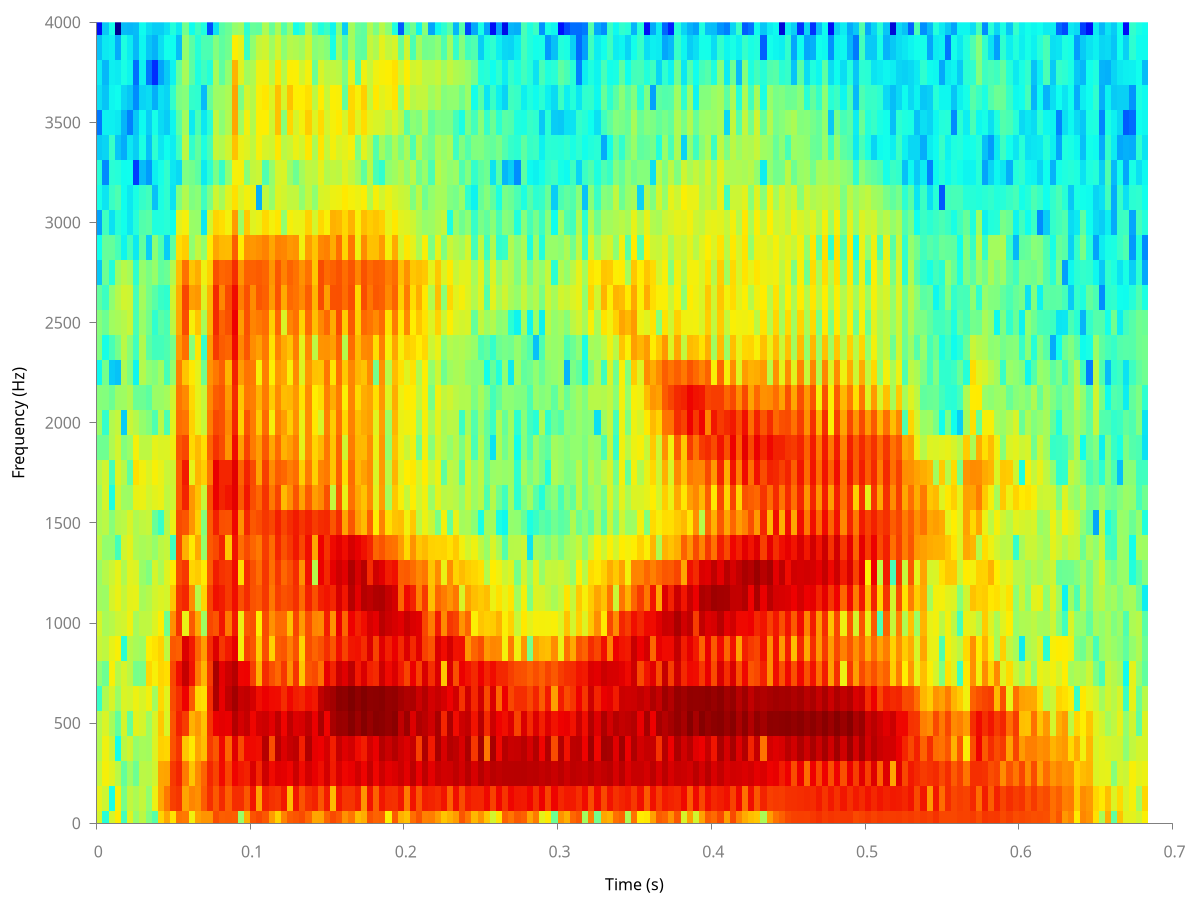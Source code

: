 set term svg size 500, 200 name 'spec64'
set style line 11 lc rgb '#808080' lt 1
set border 3 front ls 11
set tics nomirror out scale 0.75
unset key
set palette defined (0 '#000090', 1 '#000fff', 2 '#0090ff', 3 '#0fffee', 4 '#90ff70', 5 '#ffee00', 6 '#ff7000', 7 '#ee0000', 8 '#7f0000')
set xlabel 'Time (s)'
set ylabel 'Frequency (Hz)'
set yrange [0:4000]
unset colorbox
plot '-' matrix using ($2 * 0.004 + 0.002) : ($1 * 125) : (log($3)) with image
0.011053 0.0140168 0.00868465 0.00660895 0.00696541 0.0014197 0.00405943 0.00938647 0.0109294 0.00538359 0.00486536 0.00797345 0.00632276 0.00535432 0.00676274 0.00284618 0.00494087 0.00375284 0.000802142 0.00352131 0.00376226 0.00238488 0.000400673 0.000890837 0.000238912 0.000965988 0.00117735 0.000431237 0.000140853 0.000557708 0.000685478 0.000372252 3.46225e-05 
0.00118081 0.00978191 0.0174958 0.0156825 0.0116684 0.00646071 0.0027801 0.00808196 0.00608437 0.00495968 0.00716512 0.00442072 0.0075709 0.0109039 0.0101333 0.00280037 0.00137308 0.00358872 0.00301088 0.000978772 0.00277628 0.00152552 0.00273103 0.00251703 0.00157165 0.00062229 0.000174944 0.000496109 0.000732313 0.000390965 0.000328487 0.000654755 0.000419916 
0.0108736 0.00098816 0.0129545 0.00952646 0.00570485 0.0113472 0.0182571 0.01438 0.00726947 0.0112271 0.00972147 0.00432221 0.00377566 0.00103404 0.00170561 0.00652107 0.00687494 0.0027267 0.000433159 0.00177732 0.00530087 0.00414827 0.00112496 0.00251621 0.000581657 0.00147403 0.00123389 0.00145166 0.000717751 0.000795698 0.000722089 0.000717509 0.000956916 
0.0206918 0.0173095 0.00760361 0.000909881 0.00242166 0.00485028 0.00711138 0.0184072 0.00975393 0.0151528 0.014454 0.00166496 0.00700441 0.0101328 0.01232 0.010485 0.00870204 0.00499506 0.000380022 0.00303718 0.00588233 0.00715474 0.00495109 0.00174823 0.00118191 0.00190987 0.00115993 0.000394543 0.000653587 0.000866555 0.000675448 0.000274711 8.36788e-06 
0.00167939 0.00314572 0.00249326 0.00773479 0.0111731 0.0119484 0.0111859 0.0012227 0.0106106 0.00877363 0.00665167 0.0104511 0.00755051 0.00513976 0.00732099 0.00356131 0.000436206 0.00509763 0.00629552 0.00753107 0.00705339 0.0104315 0.00732872 0.000778342 0.000928015 0.000877857 0.000869812 0.000277573 0.00031231 0.000503305 0.00100245 0.00105762 0.00034565 
0.0128028 0.00848638 0.00521707 0.0102004 0.00256766 0.0107528 0.00768949 0.00723613 0.0157654 0.0136621 0.0132306 0.0134888 0.0114544 0.00500034 0.0023049 0.00482715 0.00950093 0.00655327 0.00339865 0.00390902 0.00914063 0.00975218 0.00580953 0.00166496 0.000633104 0.000647301 0.00087761 0.000645232 0.00015637 0.000394677 0.000778688 0.000685003 0.000323753 
0.00446447 0.00619099 0.00277631 0.00442584 0.0136743 0.0154653 0.0030534 0.00583906 0.00584544 0.0142962 0.011986 0.006736 0.00654981 0.0146525 0.0238817 0.0170801 0.00704103 0.00267063 0.000789502 0.0015982 0.00181883 0.00171817 0.00130569 0.000659723 0.00115997 0.00100394 6.88442e-05 0.000450095 0.00040734 0.000178944 0.000128292 0.000333045 0.000347892 
0.00784943 0.0087121 0.00766217 0.00576135 0.010904 0.0115997 0.00323484 0.00517561 0.00817134 0.00583174 0.00469968 0.00591037 0.00817878 0.015049 0.0165846 0.00794235 0.00454632 0.00275918 0.00684648 0.00672334 0.00478281 0.00549188 0.0045808 0.00240306 0.00200435 0.00140196 0.000344203 0.00102979 0.00083748 0.000486456 0.000737117 0.000790809 0.000858647 
0.00350821 0.00426208 0.00730703 0.00533264 0.00522824 0.0167715 0.0264439 0.0197642 0.0081011 0.00702021 0.00347957 0.00648176 0.00896983 0.0107404 0.0122221 0.00794662 0.00358172 0.00226392 0.00420729 0.00228922 0.00298486 0.003068 0.0032822 0.000447584 0.00219228 0.00164323 0.000217373 0.000357572 0.000447631 0.000544895 0.000134875 0.000402221 0.000542815 
0.0021052 0.0154025 0.010525 0.0122249 0.0117823 0.00543074 0.017909 0.0229288 0.0124146 0.0105081 0.0109934 0.00449491 0.00253439 0.0133305 0.0181586 0.0138808 0.00191342 0.00489572 0.00357966 0.00163383 0.00131042 0.00214523 0.0046728 0.00401393 0.00106717 0.000369405 0.00071721 0.00128952 0.000978014 0.000287784 5.75505e-05 0.00030368 0.000441034 
0.027657 0.0472178 0.0488766 0.028451 0.031867 0.0262578 0.0273436 0.0283669 0.0194245 0.0122297 0.00618297 0.0076153 0.00140826 0.0148286 0.0142126 0.0121494 0.00738767 0.00487023 0.0052502 0.00166198 0.0021648 0.00146437 0.00235066 0.00190191 0.00109632 0.00103817 0.000972968 0.000636687 0.000533897 0.000576595 0.00024641 0.000563627 0.000441178 
0.049335 0.0862586 0.05044 0.0269318 0.0119589 0.0132819 0.0244261 0.00819664 0.00286548 0.0109995 0.0128299 0.00883282 0.00718095 0.00832139 0.00931532 0.0122622 0.00186306 0.0056773 0.00173864 0.00191458 0.00180171 0.00129753 0.00269793 0.000437362 0.00120278 0.00129511 0.00132884 0.000877213 0.000435561 0.000495986 0.000422609 0.000920803 0.000580956 
0.0229335 0.187628 0.203159 0.142967 0.140671 0.157613 0.168248 0.132085 0.064304 0.0333089 0.0206298 0.00156399 0.0150002 0.00986598 0.0100959 0.0161319 0.0132708 0.0103364 0.0044739 0.0031354 0.00796919 0.0103428 0.00686648 0.00234122 0.000897381 0.000601055 0.000634714 0.000699855 0.000780461 0.00131389 0.000750684 0.000878164 0.00111104 
0.0902655 0.21542 0.273212 0.219354 0.286048 0.237286 0.368898 0.119783 0.221535 0.209958 0.156899 0.163604 0.157805 0.127591 0.12361 0.131971 0.0990101 0.0888651 0.0800064 0.0568121 0.0456547 0.0434259 0.0358998 0.0242856 0.0132488 0.00354305 0.000519885 0.00157128 0.00219265 0.00327069 0.00250388 0.000350495 0.000652961 
0.0843047 0.0490194 0.0825592 0.0321837 0.19574 0.440396 0.79203 0.57553 0.014989 0.263928 0.205461 0.0427537 0.13702 0.274455 0.31904 0.16745 0.0891202 0.068733 0.033188 0.0963898 0.154523 0.16885 0.0947032 0.0297471 0.0171623 0.00667558 0.00338115 0.00775425 0.00541092 0.00372631 0.00584377 0.00448803 0.0029428 
0.0163498 0.0729089 0.0332279 0.0209186 0.0421309 0.127033 0.347621 0.318901 0.128587 0.0673382 0.0268135 0.0210083 0.0601936 0.0591061 0.0142856 0.0258934 0.028315 0.0259997 0.0212813 0.00381526 0.0178064 0.0527017 0.0337816 0.00422468 0.00481546 0.00343696 0.00300655 0.00135059 0.000672283 0.0013689 0.00223032 0.00218842 0.000881948 
0.0519947 0.064021 0.0688394 0.0500149 0.0567856 0.0263339 0.0841881 0.109853 0.0471027 0.00725687 0.0306117 0.0468828 0.0288537 0.0349571 0.0405869 0.0381477 0.0145232 0.0141326 0.0141534 0.0223783 0.0325669 0.0585634 0.0447896 0.00844311 0.00460744 0.00395156 0.00228225 0.00238073 0.00176812 0.00129531 0.0010609 0.00117688 0.00155512 
0.0610224 0.124905 0.112246 0.0365886 0.0348963 0.0237085 0.0400459 0.0536835 0.00516686 0.0268863 0.0207034 0.00460735 0.00366904 0.00911912 0.0292859 0.024313 0.00903811 0.00883143 0.00286577 0.00142857 0.00593001 0.0121409 0.0156866 0.00423579 0.000641784 0.00158538 0.000682389 0.00106252 0.000643526 0.000340207 0.0015759 0.00186625 0.00106358 
0.060841 0.237116 0.263984 0.201224 0.219664 0.237621 0.194342 0.239912 0.170757 0.176528 0.124434 0.129576 0.127366 0.150077 0.0843679 0.111216 0.0803739 0.0695369 0.0614231 0.0560949 0.0419356 0.0398962 0.0284128 0.0205252 0.0109827 0.00330907 0.00124729 0.0017809 0.00121632 0.0025422 0.00112751 0.00183929 8.5339e-05 
0.155292 0.12992 0.174477 0.133303 0.468761 1.11363 1.18064 0.573129 0.138556 0.360969 0.298042 0.161903 0.286811 0.46247 0.471913 0.223611 0.165112 0.123267 0.0862321 0.200328 0.251976 0.249158 0.146816 0.0484066 0.0274643 0.00996702 0.0031674 0.00903303 0.00809249 0.00497558 0.00562731 0.00359588 0.000599944 
0.121429 0.251641 0.388631 0.401748 0.517745 0.491265 0.510737 0.21251 0.331053 0.303858 0.225532 0.275267 0.148798 0.27164 0.26994 0.158732 0.146663 0.138161 0.119174 0.125857 0.114071 0.071857 0.108163 0.038414 0.0243411 0.00581833 0.0013972 0.00687028 0.00399096 0.00496221 0.00234961 0.00232317 0.00213185 
0.127552 0.118481 0.17098 0.110227 0.481802 0.871199 0.719979 0.319363 0.085198 0.200929 0.200192 0.0324123 0.143062 0.340143 0.268184 0.061722 0.0698945 0.0554158 0.0407261 0.110871 0.150563 0.16281 0.117687 0.0373742 0.0171506 0.0127898 0.00412598 0.0103454 0.00660039 0.00625067 0.00434002 0.00291029 0.00270237 
0.122106 0.240562 0.422157 0.544145 1.00662 1.30425 0.984578 0.49485 0.317989 0.368032 0.374047 0.342515 0.413583 0.514414 0.533485 0.380476 0.268136 0.245514 0.284513 0.389296 0.447769 0.387156 0.237758 0.121909 0.0567372 0.023802 0.0173726 0.0343191 0.048084 0.0500688 0.0406913 0.0192174 0.00454598 
0.0047442 0.235506 0.323748 0.162282 0.644769 0.787416 0.422708 0.017162 0.0152965 0.148898 0.0246293 0.0993682 0.0630777 0.132376 0.113866 0.052841 0.0289139 0.032572 0.0551252 0.0714578 0.0552676 0.0797639 0.06058 0.0204242 0.00511896 0.0119406 0.0176958 0.0146565 0.0055235 0.00336853 0.01258 0.013842 0.00532738 
0.0433142 0.13134 0.281252 0.404509 0.813205 0.850376 0.437365 0.1785 0.13244 0.244448 0.242446 0.157886 0.261962 0.334551 0.27443 0.177942 0.142383 0.0868565 0.0901489 0.136184 0.145712 0.147824 0.118626 0.0609472 0.0313885 0.0167437 0.00384789 0.0125871 0.0164324 0.0107697 0.00538477 0.00146183 0.00127185 
0.141805 0.333762 0.600271 0.394929 0.417037 0.646355 0.190343 0.1395 0.145701 0.143711 0.147357 0.110836 0.132807 0.153199 0.163442 0.0840818 0.0850296 0.0797609 0.085212 0.0658897 0.0732892 0.0679786 0.116445 0.0583062 0.0127064 0.0147701 0.00855043 0.00830142 0.00679509 0.00700977 0.0064822 0.00423907 0.00252762 
0.169247 0.0501104 0.260452 0.369704 0.6629 0.370809 0.043362 0.0302774 0.019608 0.126363 0.0984401 0.0851397 0.155735 0.1066 0.0509207 0.0541953 0.0320503 0.0413604 0.0181151 0.0521247 0.0841821 0.13557 0.127033 0.0644664 0.0149166 0.000280268 0.00958784 0.0173193 0.0192268 0.0182262 0.0158013 0.00874012 0.00236679 
0.133654 0.28527 0.714022 0.994743 0.721185 0.462403 0.247315 0.152716 0.156874 0.206583 0.211177 0.196157 0.212796 0.220487 0.189732 0.13294 0.101644 0.0830436 0.0800576 0.0863276 0.0989374 0.118596 0.1123 0.0763091 0.0257613 0.00820829 0.00194947 0.0114915 0.0194559 0.0217358 0.0161591 0.0102533 0.00633081 
0.0544438 0.226099 0.388683 0.151201 0.527935 0.390826 0.150478 0.0286769 0.0631989 0.0861078 0.0961792 0.10135 0.167075 0.0860678 0.0673771 0.048385 0.0174988 0.0306281 0.0193307 0.0231924 0.0294307 0.0549589 0.0602544 0.0487485 0.0170725 0.00463419 0.00446605 0.010252 0.010104 0.0124205 0.00774314 0.00526222 0.002596 
0.0283883 0.206788 0.546434 0.996592 0.882247 0.382376 0.108082 0.125176 0.101988 0.187742 0.209808 0.267159 0.291959 0.173807 0.124663 0.104559 0.0771153 0.0689843 0.0587785 0.0766113 0.107281 0.14031 0.134126 0.0757969 0.0221044 0.0122256 0.0109174 0.0216907 0.0351468 0.0354993 0.0230306 0.0104457 0.00617006 
0.0744775 0.320972 0.518913 0.58602 0.423207 0.243493 0.20859 0.137956 0.100123 0.143787 0.107175 0.143884 0.171451 0.03748 0.107289 0.0418257 0.0531108 0.036402 0.047889 0.0455987 0.0118699 0.0464384 0.075894 0.0718653 0.00431273 0.0103795 0.011766 0.00747085 0.00372822 0.0109867 0.0073695 0.00415761 0.00201289 
0.125793 0.0374858 0.426821 0.786939 0.867193 0.40749 0.0655349 0.0786512 0.0351155 0.162064 0.146726 0.204861 0.239012 0.0635559 0.0788316 0.053224 0.0301868 0.0390538 0.0184474 0.0341789 0.0724829 0.104812 0.113811 0.0578563 0.0175269 0.00829089 0.00495343 0.00953061 0.0268572 0.0342511 0.0192835 0.0071797 0.00441714 
0.138677 0.333339 0.733696 0.908592 0.56731 0.300956 0.217109 0.143518 0.169762 0.230567 0.245454 0.326613 0.312963 0.13866 0.098234 0.0789292 0.0633854 0.0576848 0.0667822 0.0786684 0.0930932 0.0910221 0.092169 0.0620266 0.0150002 0.00865691 0.00276915 0.0148766 0.0111128 0.0194382 0.0189243 0.00653729 0.00096021 
0.157652 0.14165 0.388491 0.290535 0.620795 0.26376 0.0327485 0.0279108 0.0554915 0.10351 0.0633273 0.168774 0.217942 0.0511429 0.02943 0.0141574 0.0148757 0.0229309 0.0125541 0.0139699 0.0282817 0.0684672 0.0623172 0.0163927 0.0153388 0.00428658 0.00547151 0.0108285 0.0172453 0.0198929 0.0106923 0.00530907 0.00134052 
0.105163 0.235138 0.663249 1.09102 0.884308 0.376729 0.136955 0.15708 0.151094 0.283865 0.355269 0.373443 0.287918 0.12625 0.0838686 0.0671862 0.0667072 0.0680251 0.0585872 0.0711864 0.103401 0.12149 0.093407 0.0542093 0.0283647 0.00823139 0.00850317 0.0219015 0.0299856 0.0237548 0.0170316 0.0101041 0.00646513 
0.0485236 0.278929 0.487574 0.497211 0.465806 0.32368 0.161579 0.111397 0.0727998 0.145205 0.00721402 0.0485778 0.194513 0.05373 0.0290569 0.0274483 0.0214724 0.0200867 0.0344957 0.00804113 0.0361238 0.0406168 0.0326716 0.0336398 0.0108411 0.00412844 0.00755518 0.00622584 0.0123426 0.00782895 0.00269836 0.00373199 0.00194873 
0.0501102 0.136333 0.3705 0.449032 1.15098 0.858328 0.0936885 0.143005 0.067861 0.288388 0.4621 0.449342 0.244478 0.0697324 0.0731515 0.0388548 0.0115829 0.0247231 0.0331134 0.06078 0.0706381 0.15846 0.15688 0.070577 0.0260693 0.0114214 0.0133776 0.02239 0.0254035 0.0203348 0.0115176 0.00449258 0.00109123 
0.112011 0.298471 0.660617 0.643 0.428278 1.11242 0.494797 0.235187 0.296807 0.34173 0.256674 0.220198 0.260775 0.145868 0.0848658 0.0881763 0.0791081 0.0779739 0.0878484 0.0621078 0.10647 0.0536952 0.101585 0.0780029 0.018295 0.0121255 0.00683757 0.00877459 0.0110753 0.00912773 0.00767865 0.00368892 0.00150216 
0.159482 0.0380571 0.309511 0.295882 1.19667 1.27569 0.275244 0.135297 0.0618373 0.265894 0.498759 0.394367 0.136879 0.00856928 0.0326093 0.0328759 0.0302492 0.0443577 0.0225478 0.0530235 0.0452129 0.145561 0.118733 0.045992 0.0422947 0.0153453 0.00839657 0.0170811 0.0173707 0.0190757 0.00844403 0.000975106 0.000780128 
0.130394 0.325145 0.611835 0.792228 1.49283 1.79559 0.74488 0.359783 0.478609 0.633609 0.70425 0.52921 0.249077 0.137409 0.117776 0.111752 0.0926395 0.0819194 0.0952626 0.111633 0.156072 0.148599 0.144586 0.0980205 0.0393624 0.0160778 0.00773325 0.0117801 0.020926 0.0181857 0.00761487 0.00484314 0.00365576 
0.0633375 0.215619 0.418148 0.550219 1.43741 1.69798 0.544334 0.18057 0.108797 0.332948 0.535963 0.379225 0.05058 0.0148424 0.0248663 0.0103568 0.0261305 0.0189373 0.0318892 0.00721387 0.0306385 0.100038 0.0983865 0.0279232 0.0265252 0.0212119 0.0125499 0.0136314 0.0111103 0.00246749 0.00334963 0.00201709 0.000440353 
0.0878561 0.216079 0.480887 0.663143 1.91595 2.12683 0.902477 0.332309 0.440629 0.974996 1.08592 0.62861 0.138687 0.0953105 0.10068 0.0830397 0.0770582 0.0742213 0.0723921 0.101248 0.131484 0.150938 0.137644 0.0880231 0.0420049 0.0172813 0.00868698 0.0170796 0.0270064 0.0260791 0.0136062 0.00560345 0.00562054 
0.037091 0.29695 0.686593 0.390045 1.39685 1.66497 0.321031 0.353347 0.280758 0.518284 0.61564 0.479957 0.0541816 0.0474961 0.0386911 0.0395901 0.0360191 0.0254564 0.0398822 0.0382839 0.0297372 0.0260538 0.0732061 0.0159201 0.018136 0.015396 0.005483 0.00343368 0.012827 0.0178533 0.0021018 0.00246088 0.00263558 
0.0438309 0.0598977 0.428878 0.300357 1.94648 2.03006 0.596886 0.242294 0.380068 1.01624 0.974244 0.358928 0.0372005 0.0339396 0.0514679 0.0385823 0.0465716 0.0445834 0.0338852 0.0685786 0.105815 0.1533 0.143021 0.0671627 0.0367498 0.0191211 0.00236557 0.013247 0.0246932 0.0292361 0.0159907 0.00228936 0.00232327 
0.1425 0.341459 0.811703 0.66834 1.49072 1.71598 0.288647 0.603151 0.629945 0.879415 0.246686 0.267518 0.113671 0.0676516 0.0688599 0.0655555 0.0532382 0.0503396 0.0662393 0.0723716 0.0900838 0.0885494 0.104377 0.0347976 0.0296459 0.00711324 0.00761973 0.00761608 0.0132863 0.00889107 0.0091894 0.00896755 0.00671855 
0.114101 0.115622 0.420605 0.47209 1.87166 1.76226 0.248354 0.175389 0.515796 1.06407 0.697898 0.110279 0.0198294 0.0137504 0.0119216 0.0152902 0.013208 0.0240023 0.0030315 0.0242184 0.0691345 0.131484 0.123279 0.0351814 0.0336924 0.0176407 0.00180745 0.00203298 0.0114047 0.0211709 0.0158665 0.00641343 0.00332322 
0.120214 0.332809 0.722446 1.0041 1.78365 1.87637 0.722428 0.550331 0.927086 1.11257 0.53487 0.139317 0.0749983 0.0537445 0.0561936 0.0583652 0.053713 0.058362 0.0635723 0.0796068 0.103387 0.119822 0.116918 0.0556722 0.0289776 0.0104441 0.00132499 0.00537972 0.0112304 0.0133984 0.0180205 0.0136359 0.00742266 
0.0190439 0.236181 0.515624 0.747962 1.54821 1.53013 0.397145 0.290079 0.725327 0.792832 0.304751 0.0967371 0.0240038 0.00580842 0.00782176 0.00460472 0.00519644 0.0124808 0.00749031 0.0178045 0.0238204 0.069241 0.0800351 0.0174285 0.0142654 0.0150684 0.00428039 0.00309611 0.00754194 0.0162807 0.0193858 0.00874678 0.0040822 
0.128831 0.228146 0.597072 1.00723 1.79025 1.60787 0.587206 0.473883 0.621655 0.637256 0.364214 0.0913304 0.0338441 0.0322304 0.0409702 0.0346742 0.0399437 0.0443953 0.0372637 0.0494686 0.0813734 0.1128 0.0994939 0.0462236 0.0214104 0.0114241 0.00523363 0.0061272 0.0116994 0.0225876 0.0235081 0.0113735 0.00106328 
0.0430441 0.330002 0.748245 0.710074 0.857162 1.25825 0.314436 0.255609 0.528911 0.112434 0.119312 0.0552324 0.0365734 0.0179331 0.0131387 0.0154643 0.014681 0.0158493 0.0232245 0.0178743 0.0218111 0.0292782 0.035934 0.0114046 0.0132651 0.009565 0.00708758 0.00317501 0.00719257 0.00400608 0.0104504 0.00259845 9.87516e-05 
0.0349384 0.0841697 0.524602 0.575598 1.41518 1.06812 0.172173 0.58616 0.778099 0.40209 0.129138 0.0259455 0.0166694 0.0089269 0.0201072 0.00947833 0.0164578 0.020546 0.012785 0.0296699 0.0694216 0.0827814 0.062689 0.0216946 0.0122795 0.00880896 0.00427852 0.0060329 0.0021742 0.0149907 0.0192437 0.0100663 0.00173143 
0.0970797 0.351166 0.901879 0.801073 0.568912 1.13108 0.467012 0.255199 0.591969 0.281148 0.100726 0.06151 0.0320052 0.0194401 0.0215197 0.0166939 0.0186287 0.0194944 0.0228041 0.0266292 0.01986 0.0243285 0.0325497 0.0136163 0.00993462 0.0034434 0.00754965 0.00192034 0.00405482 0.00720279 0.010409 0.00181213 0.00284472 
0.144473 0.138318 0.472048 0.183932 1.10325 0.729576 0.185255 0.543181 0.535211 0.0779471 0.0716968 0.0320272 0.00786583 0.00986907 0.0109677 0.00298323 0.00480336 0.00864259 0.00683652 0.0196012 0.0328605 0.044491 0.0361946 0.00646319 0.00624392 0.00770195 0.00288415 0.00702105 0.00348927 0.0084872 0.0118097 0.00548945 0.000766162 
0.0771804 0.298442 0.884304 1.08367 0.928101 1.00789 0.604537 0.182759 0.168343 0.198576 0.0869998 0.0381049 0.0153475 0.0162508 0.0202312 0.0169786 0.017669 0.0180702 0.0192369 0.0261786 0.0229818 0.0215707 0.0317714 0.0180997 0.004534 0.00282332 0.00463812 0.00339603 0.00619938 0.0085708 0.00756299 0.00293675 0.00389815 
0.0802489 0.275647 0.51463 0.319079 0.69497 0.652116 0.236157 0.135705 0.0814437 0.0356928 0.0335557 0.0281581 0.00939054 0.00496165 0.00942051 0.00377186 0.00586363 0.00319334 0.00438872 0.00975422 0.0122032 0.00697803 0.0140465 0.00336199 0.00496689 0.00439548 0.00186845 0.00286134 0.0024926 0.00515207 0.00762096 0.00316738 0.000252112 
0.0556933 0.242201 0.782579 1.21095 1.2081 0.785188 0.597186 0.590168 0.307459 0.108813 0.0689319 0.0272315 0.0031896 0.0135464 0.0152895 0.010984 0.0132701 0.0163203 0.00976168 0.0148384 0.0282729 0.0364008 0.0323218 0.0140717 0.00663346 0.00574178 0.00761651 0.00622328 0.00346032 0.0069903 0.00914195 0.00405814 0.000823603 
0.0333313 0.341079 0.676545 0.614162 0.268457 0.63597 0.0328311 0.384926 0.0675357 0.0823327 0.0149641 0.0279087 0.0169246 0.00735938 0.00236266 0.00630216 0.00592822 0.00842672 0.00287819 0.00407092 0.00942853 0.00390499 0.012126 0.00352013 0.00871217 0.00558646 0.00530175 0.00452363 0.00324711 0.00364985 0.00552202 0.00190777 0.0012827 
0.0426934 0.117609 0.692509 1.02919 1.11603 0.441692 0.612278 0.6521 0.213148 0.0608903 0.0653814 0.0233259 0.00256894 0.00828017 0.00811172 0.00438325 0.00764134 0.0104125 0.00523872 0.00695833 0.0194486 0.0265683 0.0211396 0.00948566 0.00103036 0.00351099 0.00418889 0.00579294 0.00326553 0.00423435 0.00849354 0.00527826 0.00221075 
0.0553248 0.367904 0.873009 0.891274 0.383152 0.673639 0.150057 0.347216 0.177477 0.0872054 0.0278276 0.031142 0.014497 0.00715774 0.00690069 0.00710899 0.0073309 0.00771693 0.0059488 0.00611594 0.0117381 0.0133484 0.00930904 0.00702854 0.00461316 0.00306659 0.00499503 0.00156361 0.0016944 0.00427623 0.00655337 0.00140606 0.000323094 
0.137042 0.156702 0.651268 0.614765 0.727449 0.219726 0.465771 0.359752 0.0617546 0.0115669 0.0369066 0.0166851 0.00548103 0.00452009 0.00204672 0.00325188 0.00149502 0.00663276 0.00639022 0.00669967 0.0105607 0.0176862 0.0131027 0.00562417 0.00284806 0.00469321 0.0019254 0.00345142 0.00100652 0.00286127 0.00593845 0.00362171 0.00211561 
0.0856005 0.31681 0.972042 1.15614 0.845453 0.714444 0.3489 0.0592649 0.110063 0.0511316 0.0300823 0.0108497 0.00614247 0.0100702 0.0108851 0.00813866 0.0057482 0.00671084 0.0041484 0.00563616 0.0116206 0.0124655 0.0137097 0.0108807 0.00415327 0.00128436 0.00355526 0.00201751 0.00318135 0.00494276 0.00467946 0.00162298 7.352e-05 
0.0395008 0.269633 0.618851 0.209463 0.34298 0.256055 0.254585 0.111845 0.0187903 0.036254 0.0268145 0.0158524 0.00397663 0.00506821 0.00478934 0.00181039 0.0020098 0.00336666 0.00369524 0.0047325 0.00252431 0.00675906 0.00580699 0.00170188 0.00142326 0.000750262 0.00136701 0.00349642 0.00167955 0.000945376 0.00312498 0.0019496 0.000263996 
0.0630824 0.263984 0.979105 1.2987 0.966317 0.698633 0.459318 0.153274 0.0332291 0.0313294 0.0238872 0.00795307 0.000982311 0.0073602 0.00787652 0.00653918 0.00501119 0.00584665 0.00383571 0.00191391 0.00841554 0.0128603 0.013399 0.00803998 0.00318071 0.00257869 0.00232153 0.00351719 0.00381627 0.00212927 0.00111607 0.000446973 0.000995601 
0.0328162 0.399989 0.709476 0.087027 0.249298 0.16033 0.270984 0.0576742 0.0291187 0.0362277 0.00692428 0.00465137 0.00550198 0.00193039 0.00252741 0.00255708 0.00246547 0.00345845 0.000930284 0.00240354 0.00501323 0.00206664 0.00284704 0.00156003 0.00237345 0.00374901 0.00283399 0.00271628 0.00141454 0.00061541 0.00122228 0.00105653 0.000252145 
0.010595 0.179201 0.9625 1.19925 0.720752 0.601945 0.383731 0.0718095 0.0305506 0.0153499 0.0203596 0.011703 0.00566399 0.00723139 0.00471444 0.000602218 0.00150324 0.0016821 0.0024651 0.001377 0.00681505 0.0132234 0.0122164 0.00663472 0.00387321 0.00229784 0.000597689 0.00244791 0.0027152 0.00146631 0.000893376 0.00129111 3.54944e-05 
0.0228728 0.421217 0.851553 0.407965 0.443931 0.108128 0.259626 0.0685527 0.0423784 0.0235461 0.0158737 0.00617609 0.00102795 0.00290882 0.00507286 0.00626776 0.00621687 0.0025032 0.0011258 0.00274551 0.0038962 0.00623631 0.00444256 0.001311 0.0017927 0.00104479 0.00205467 0.00320435 0.00125779 0.000724359 0.00128155 0.000707833 0.000246522 
0.119058 0.216976 0.941196 0.973866 0.365523 0.452417 0.258446 0.0171103 0.0185431 0.014409 0.0097963 0.00205551 0.000812817 0.00160072 0.00451275 0.00292271 0.00254401 0.00414785 0.00421655 0.00317331 0.00442706 0.0101698 0.00834284 0.00146099 0.00373457 0.00316611 0.000325481 0.00199675 0.00218526 0.000478967 0.000692449 0.000512908 2.92174e-05 
0.089388 0.418069 0.948769 0.748801 0.578798 0.167458 0.188401 0.0822987 0.0284909 0.0222421 0.012964 0.0073142 0.00443198 0.00514537 0.00495294 0.00522921 0.00521309 0.00400687 0.000669141 0.00288559 0.00124096 0.00598565 0.00680778 0.00665302 0.00327358 0.00271639 0.000449761 0.00140635 0.00197061 0.00160883 0.00139716 0.000484325 0.000313498 
0.132403 0.326303 0.954976 0.790801 0.176319 0.24168 0.15295 0.0161455 0.00924315 0.00546997 0.00307291 0.00740005 0.00414646 0.00126794 0.00128724 0.00092282 0.00126824 0.00348737 0.00527977 0.00443639 0.000763118 0.00450453 0.00343453 0.00382762 0.00109592 0.00182931 0.000182001 0.0012548 0.00108106 0.00144357 0.00104504 0.000702533 0.000285917 
0.118444 0.316517 0.970168 0.957115 0.603241 0.239214 0.146313 0.0600245 0.021619 0.0172544 0.0104628 0.00952712 0.00251041 0.00339492 0.00534931 0.00368806 0.00381482 0.00340802 0.00238014 0.00287221 0.00540083 0.00879083 0.00772534 0.00617118 0.00368927 0.00105093 0.00226056 0.00231238 0.00103261 0.000723421 0.00163036 0.00171926 0.00181882 
0.0497557 0.42229 0.907246 0.628591 0.254359 0.163973 0.115882 0.00307664 0.0134807 0.00346477 0.00439617 0.000607557 0.00102478 0.00529255 0.00310833 0.00183186 0.00162688 0.00188693 0.00277615 0.00192176 0.000784723 0.00476615 0.00302889 0.00104466 0.00171772 0.00206055 0.000842237 0.00140316 0.00144598 0.00107814 0.00116933 0.0011208 0.00106664 
0.0838089 0.231916 0.928209 1.02586 0.575653 0.271707 0.152371 0.049875 0.0177484 0.012212 0.0130121 0.00544019 0.00143322 0.00214834 0.004941 0.00495053 0.00118254 0.00459218 0.00418593 0.000372605 0.00476002 0.00693627 0.0062908 0.00484843 0.00311641 0.00126263 0.000745917 0.00155605 0.0013104 0.000851415 0.000601189 0.000934151 0.00151533 
0.0136509 0.453494 0.819079 0.422743 0.293099 0.126061 0.118408 0.0382376 0.0174712 0.011225 0.00466141 0.00473369 0.00225747 0.00111046 0.0030636 0.00289085 0.00596631 0.00355493 0.00258112 0.00191065 0.000741819 0.00328137 0.00439665 0.00110399 0.00155037 0.0014236 0.000932662 0.000741291 0.000412115 0.00124031 0.00174919 0.000996214 0.000196306 
0.0215059 0.176538 0.902611 1.05735 0.561643 0.315799 0.173984 0.0358717 0.01714 0.00863619 0.00897437 0.00329585 0.00188872 0.0027956 0.00112865 0.00222465 0.00132759 0.00407994 0.00395174 0.00537474 0.00784216 0.0101681 0.00891719 0.00465181 0.00389309 0.0026345 0.00138192 0.00124637 0.00121964 0.000726564 0.00108581 0.000211973 0.000977039 
0.0027272 0.430029 0.750558 0.158878 0.346832 0.0531407 0.130802 0.0663374 0.0183185 0.00602464 0.0085511 0.00522596 0.00285848 0.00384241 0.00635022 0.00540847 0.00262558 0.0023556 0.00436466 0.00455245 0.00447337 0.00572349 0.0012398 0.00466596 0.000897511 0.000439399 0.00158617 0.00120815 0.000436186 0.000538875 0.00121374 0.000375872 0.000780727 
0.0623225 0.260187 0.914167 1.03152 0.442302 0.304337 0.191795 0.0147987 0.0122434 0.00905788 0.00974753 0.00312598 0.00217458 0.00174074 0.00470034 0.00447935 0.00194729 0.00524118 0.00519823 0.0050067 0.00560543 0.0106355 0.00685443 0.00403162 0.00521788 0.00185629 0.000970688 0.0011589 0.000411394 0.00150998 0.00236111 0.00112317 3.83241e-05 
0.0437491 0.320456 0.716375 0.351302 0.479769 0.156313 0.234056 0.0977281 0.0344174 0.0226864 0.00774144 0.00574566 0.00247608 0.00376528 0.00329475 0.00358094 0.00416404 0.00253664 0.000317204 0.0019296 0.00373736 0.009003 0.0043985 0.00632963 0.00199651 0.0023888 0.000847301 0.00134553 0.000584211 0.000716117 0.00176673 0.0010167 8.0033e-05 
0.107486 0.312755 0.901916 0.89965 0.348493 0.214658 0.24496 0.0465769 0.0107362 0.00894549 0.00450212 0.00630371 0.00663411 0.0024617 0.00364012 0.00427403 0.00354242 0.00402982 0.00325507 0.00270415 0.00779583 0.0118214 0.00776864 0.00292955 0.00164299 0.00197588 0.00155412 0.00102226 0.000601383 0.00115263 0.00119118 0.00045999 0.000125303 
0.133509 0.23309 0.842625 0.943157 0.766456 0.455499 0.340678 0.144692 0.0290278 0.0314999 0.0192296 0.00902481 0.0027867 0.00778229 0.00731388 0.00436247 0.00458587 0.00538498 0.00237396 0.00399754 0.0104376 0.0149509 0.0142574 0.00800659 0.00646221 0.00381918 0.000490404 0.00129045 0.00139062 0.000616315 0.000156181 0.000118587 0.000123463 
0.00538306 0.386069 0.774429 0.436963 0.37692 0.211081 0.311071 0.112882 0.0122807 0.0177335 0.00731418 0.00398738 0.00400843 0.00300338 0.0030347 0.00336032 0.00370057 0.00353182 0.000989122 0.00104578 0.00584406 0.00434018 0.00557045 0.00151796 0.00127653 0.000378825 0.00149943 0.000919603 0.00117792 0.0013019 0.000701051 0.000233895 0.000144014 
0.074597 0.159219 0.932996 1.38139 1.03088 0.718474 0.586515 0.242575 0.0322889 0.030463 0.0253762 0.00895822 0.00242018 0.00474644 0.00705044 0.00538988 0.00404739 0.00732483 0.00335038 0.00593732 0.0180443 0.0275929 0.0230536 0.0122658 0.00688315 0.00380465 0.00197942 0.00110981 0.000890807 0.00136501 0.00106638 0.00159532 0.00207228 
0.00298194 0.397329 0.736987 0.41128 0.558262 0.27195 0.525947 0.169338 0.0657916 0.0493609 0.0219228 0.0180937 0.00672833 0.00616143 0.00461706 0.00472896 0.000566891 0.0072827 0.00679473 0.00522568 0.00610349 0.0103892 0.0191747 0.00478982 0.00281445 0.00145606 0.00105429 0.00121177 0.000575633 0.0008227 0.00077731 0.000704246 0.000268474 
0.0488618 0.163632 0.839716 1.292 1.10865 0.471816 0.736103 0.367577 0.0216445 0.0341383 0.0284717 0.00983612 0.00229403 0.00314285 0.00755593 0.0018909 0.00535964 0.00673158 0.00160721 0.00800076 0.0229347 0.0413264 0.033011 0.0094685 0.00591318 0.00376555 0.00189723 0.000271578 0.00158438 0.0025294 0.00172069 0.000935921 0.000180613 
0.0421861 0.345913 0.940945 1.19367 0.66513 0.529173 0.628302 0.0765686 0.166972 0.0864509 0.0456984 0.0189825 0.00937893 0.0118985 0.011085 0.0084357 0.00859047 0.00834852 0.0112334 0.0153495 0.01677 0.019495 0.0312493 0.011112 0.00547227 0.00335625 0.00143799 0.000942227 0.00236063 0.00125435 0.000938436 0.0015615 0.00152116 
0.0953647 0.226824 0.625245 0.542831 1.0122 0.307869 0.617482 0.451805 0.0671759 0.00962743 0.03167 0.0108154 0.00318017 0.00444452 0.0030265 0.00148073 0.00176523 0.00389782 0.00285385 0.00765302 0.0284881 0.0407679 0.0192337 0.00411814 0.0064045 0.00817319 0.00352124 0.00257694 0.00363274 0.0022112 0.00102091 0.000694853 0.000825375 
0.112736 0.275434 0.948045 1.31874 0.811524 0.74193 0.537612 0.338132 0.269649 0.090279 0.0518198 0.0202089 0.0100217 0.013628 0.0173185 0.0165293 0.0154943 0.016635 0.0182042 0.0331626 0.0494012 0.0366778 0.0207961 0.0161867 0.00752195 0.00274307 0.00244438 0.00132915 0.00317042 0.00394318 0.00227251 0.000786741 0.00134298 
0.00624415 0.319259 0.5755 0.449527 0.885231 0.707217 0.394299 0.308434 0.192157 0.0431112 0.0169568 0.0172334 0.00476779 0.00630746 0.00269178 0.00761459 0.0035073 0.00466179 0.00362934 0.018871 0.0387351 0.0210097 0.00576549 0.0021444 0.00581655 0.00474786 0.00426492 0.0029054 0.00259335 0.00218673 0.00089981 0.000483992 0.00117447 
0.0923317 0.206085 0.759495 1.07972 1.01811 0.725539 0.724419 0.764315 0.365867 0.110171 0.0753427 0.0196847 0.00519354 0.0122232 0.0165649 0.0153555 0.0156099 0.0178399 0.0305356 0.053023 0.0572549 0.047855 0.0327966 0.0205419 0.0140718 0.00582129 0.00291111 0.00465843 0.00577796 0.00355168 0.00167295 0.00093748 0.000309707 
0.0204797 0.366223 0.76723 0.664117 0.489815 0.852552 0.161535 0.457782 0.262044 0.201913 0.0743553 0.0282444 0.0167432 0.0117991 0.00656337 0.0178691 0.011307 0.0155676 0.0124339 0.040329 0.0157956 0.0190081 0.0202792 0.00213681 0.00653556 0.000460315 0.00367924 0.00232588 0.00263276 0.00121489 0.00173787 0.00141799 0.00120774 
0.0216646 0.128513 0.646284 0.792417 1.23448 0.700023 0.336593 0.65177 0.394507 0.086699 0.108531 0.0189355 0.0034914 0.0140217 0.0143603 0.00903113 0.0212675 0.0369677 0.0675134 0.0559933 0.012835 0.0453233 0.0327264 0.0196652 0.0140876 0.00701361 0.00362958 0.00259028 0.00368088 0.00334556 0.00111093 0.00055743 3.55104e-05 
0.0515681 0.360277 0.918018 0.787497 0.456087 1.0823 0.537311 0.109191 0.38417 0.338651 0.0776793 0.0401515 0.0253041 0.0197489 0.0262268 0.0315517 0.0377019 0.0591839 0.0443499 0.0202094 0.02249 0.0243446 0.0251968 0.00975249 0.00669576 0.00350271 0.000570974 0.00303443 0.00325769 0.000235487 0.00156986 0.000718658 0.00026861 
0.127131 0.192507 0.596975 0.224811 1.27915 0.802446 0.158414 0.486684 0.544593 0.0489008 0.106189 0.00659924 0.01756 0.0109314 0.0100894 0.00990042 0.0276234 0.0516654 0.0675915 0.0318444 0.00373022 0.018488 0.0110856 0.00897267 0.00593828 0.0108571 0.00745478 0.00112417 0.00245597 0.00229263 0.000494776 0.000677302 0.000670663 
0.110381 0.318592 0.922863 0.989229 0.984467 1.38364 0.801131 0.388689 0.751569 0.569013 0.135678 0.0415856 0.0246265 0.0296143 0.0432377 0.0630687 0.0912553 0.129321 0.121749 0.0587944 0.0229549 0.0186297 0.0181229 0.013266 0.00963322 0.00443912 0.00361687 0.00464015 0.00315992 0.00200883 0.00130803 0.000254538 0.000110131 
0.062551 0.279092 0.612717 0.455605 1.23117 1.02199 0.193459 0.392364 0.711178 0.28108 0.12932 0.0339971 0.0240119 0.0150618 0.0116527 0.0163913 0.0924948 0.172625 0.0900811 0.01215 0.0101071 0.009434 0.00374434 0.00580176 0.0111747 0.0142147 0.00788257 0.00176541 0.00245747 0.00208597 0.000748105 0.000335114 4.8472e-05 
0.136648 0.254253 0.770606 1.13959 1.58203 1.5524 0.701563 0.811891 1.16504 0.72985 0.170982 0.0433639 0.0307562 0.0473421 0.0704511 0.122733 0.243347 0.251517 0.119256 0.0479174 0.0289995 0.0185405 0.0161667 0.011157 0.0138397 0.00972132 0.00349872 0.00618147 0.00633555 0.0051774 0.00286332 0.00143932 0.00115236 
0.0112549 0.395361 0.732771 0.681215 1.20235 1.3189 0.255137 0.30011 0.675473 0.337227 0.0484134 0.116196 0.0383107 0.0218232 0.0340263 0.0322523 0.176608 0.278973 0.0862665 0.00835624 0.0162662 0.00421088 0.00673742 0.00863537 0.0124078 0.0189905 0.010105 0.000481435 0.00319712 0.00132804 0.000639319 0.000782953 0.000496303 
0.0518165 0.129176 0.65385 0.965534 1.92189 1.62724 0.401169 0.515382 0.880654 0.766993 0.359752 0.0622662 0.0218823 0.0525549 0.0847379 0.195105 0.450942 0.432485 0.140787 0.0377336 0.0162293 0.0203935 0.0171762 0.0137313 0.0163282 0.0148 0.00611139 0.00405758 0.0067676 0.00484359 0.00196872 0.000438899 0.000306247 
0.0104582 0.392458 0.926796 0.536379 1.19826 1.58737 0.380583 0.316471 0.193546 0.459218 0.251771 0.157347 0.0642608 0.0700141 0.071906 0.0917527 0.205591 0.351488 0.104855 0.033921 0.0169613 0.0160762 0.0172107 0.00753066 0.0101141 0.0150201 0.00879889 0.00157017 0.00261648 0.000772392 0.000897414 0.000569121 0.000241053 
0.0502047 0.168334 0.644422 0.456488 1.92507 1.59719 0.205537 0.115782 0.841226 1.14935 0.598121 0.0761119 0.00717353 0.0389279 0.0713489 0.200846 0.422218 0.323383 0.0755179 0.0232456 0.0115626 0.0117736 0.0116206 0.0131087 0.00855266 0.00703745 0.00602315 0.00380011 0.00478634 0.0035903 0.00171256 0.000962113 0.00106975 
0.125685 0.371569 0.972086 0.791841 1.49605 1.7425 0.478959 0.478804 0.573281 1.0144 0.5408 0.206273 0.104154 0.120312 0.159696 0.247328 0.0744065 0.17433 0.115248 0.0439243 0.0302194 0.0324643 0.0235947 0.0198796 0.0136265 0.00917079 0.0112151 0.00627912 0.0051255 0.0036516 0.00207181 0.000941223 0.00036898 
0.10269 0.259595 0.600104 0.333037 1.74304 1.49544 0.157102 0.127902 0.629323 1.37639 0.86601 0.0916513 0.0419929 0.0210105 0.0579658 0.157804 0.327182 0.19106 0.0182843 0.00537754 0.00836814 0.0100286 0.00713167 0.0119883 0.0145223 0.00601923 0.00545292 0.00152993 0.0046377 0.00473834 0.00106913 0.000545268 0.000351711 
0.164875 0.299302 0.830204 1.16884 1.8715 1.76673 0.619685 0.390796 0.960402 1.27385 0.525409 0.302779 0.131555 0.163479 0.270535 0.342478 0.200481 0.191502 0.108337 0.0381148 0.0306562 0.0328124 0.0300044 0.0230756 0.0133919 0.0143478 0.0132987 0.00800044 0.00573896 0.00559792 0.00379639 0.00133902 0.000196686 
0.053427 0.361239 0.582511 0.633492 1.4369 1.27516 0.238654 0.108971 0.507542 1.23864 0.958372 0.163862 0.0485598 0.0270051 0.0435703 0.146651 0.253135 0.108705 0.0176484 0.00492274 0.00899393 0.016849 0.00553218 0.00743039 0.00883425 0.00163527 0.00660062 0.0032601 0.000516054 0.00228824 0.000676803 0.000793241 0.00015375 
0.159611 0.176482 0.679209 1.22071 1.85848 1.56854 0.614446 0.354913 0.676868 0.832753 0.627501 0.422921 0.108282 0.171586 0.345515 0.454942 0.32284 0.163132 0.0667192 0.035784 0.0186994 0.025055 0.0255001 0.0213707 0.0167716 0.0097571 0.00632369 0.00783138 0.00867243 0.00606629 0.00283273 0.00100036 0.000493012 
0.0723024 0.405888 0.658845 0.559058 1.12461 0.972979 0.14893 0.0525238 0.401125 0.824314 0.853624 0.291178 0.0553547 0.0271206 0.0791364 0.127131 0.158523 0.0667576 0.0126097 0.0143423 0.0166264 0.0127565 0.0114346 0.0111872 0.00726946 0.00961976 0.0066217 0.0050472 0.00211623 0.00113872 0.000343368 0.000728162 0.00148187 
0.0457678 0.0940239 0.588726 1.02881 1.72771 1.35169 0.399366 0.28463 0.401199 1.03686 1.16212 0.526941 0.0767021 0.145014 0.38488 0.507543 0.362952 0.160019 0.055266 0.0263989 0.0160568 0.019004 0.0227328 0.0226518 0.0219077 0.0133763 0.00586633 0.0069951 0.00861471 0.00630567 0.0036696 0.00139043 0.000100945 
0.0360628 0.366676 0.666173 0.271712 1.04657 0.842165 0.139861 0.204102 0.443857 0.436421 0.984448 0.345002 0.15098 0.124145 0.0964391 0.166758 0.10052 0.050021 0.0417173 0.0275852 0.0179231 0.0073016 0.0143279 0.00452818 0.00617434 0.0039429 0.00730837 0.0064162 0.00305988 0.00165547 0.00106574 0.00100446 0.000133382 
0.0325086 0.133082 0.509222 0.808406 1.66326 1.18207 0.165058 0.169022 0.259608 1.16042 1.429 0.572507 0.0572318 0.107614 0.348417 0.464952 0.280805 0.104667 0.0452722 0.0182026 0.00768571 0.0159099 0.0224672 0.0149393 0.017918 0.0126606 0.00442505 0.00903506 0.0101569 0.00584163 0.00165332 0.00111443 0.000855967 
0.00619306 0.275095 0.595965 0.0915988 1.28914 1.05118 0.28972 0.357666 0.346548 0.473668 0.959937 0.186229 0.26487 0.214864 0.156554 0.245572 0.137702 0.0630353 0.0561951 0.0346804 0.0226485 0.0203404 0.0156268 0.0140362 0.00903728 0.00383143 0.00069966 0.00519958 0.00247268 0.000998757 0.0011712 0.000103644 0.000408081 
0.053484 0.187093 0.438486 0.654329 1.73423 1.19951 0.0660475 0.0662124 0.178614 0.927885 1.2313 0.518387 0.0396211 0.100647 0.282091 0.407472 0.245106 0.0666589 0.00766655 0.0147463 0.00737474 0.00766772 0.0145479 0.0113303 0.0198844 0.0156197 0.00423581 0.00480847 0.00675104 0.00462136 0.00194832 0.000929095 0.000697839 
0.0936865 0.202771 0.489777 0.550438 1.67523 1.31453 0.37491 0.348467 0.323858 0.637236 0.520133 0.236819 0.364396 0.245851 0.258079 0.282653 0.106659 0.0976933 0.0636708 0.037488 0.026892 0.0232238 0.0163538 0.0171117 0.0100541 0.00574107 0.00293409 0.00258486 0.00310923 0.0031472 0.00215219 0.000792721 0.000838421 
0.118939 0.195658 0.302446 0.626937 1.74225 1.22928 0.146631 0.0562861 0.150287 0.619533 0.876501 0.376458 0.0443622 0.0889647 0.187623 0.283973 0.149216 0.0515941 0.0138877 0.00962771 0.00583525 0.00637184 0.0079908 0.0100431 0.0116562 0.0115337 0.00308036 0.00402585 0.00373403 0.00345769 0.00122864 0.000720257 2.22843e-05 
0.162845 0.227663 0.448268 0.938218 1.8345 1.28386 0.402323 0.290615 0.350601 0.586901 0.386096 0.493142 0.368824 0.244275 0.276991 0.21847 0.161226 0.148616 0.0676784 0.0355903 0.0256189 0.0197171 0.0158376 0.013482 0.00790115 0.00779851 0.00774663 0.00174954 0.00479782 0.00273428 0.00143028 0.00135453 0.000710555 
0.182402 0.2317 0.15386 0.678468 1.61222 1.09031 0.147788 0.0357042 0.126556 0.445996 0.679316 0.342138 0.0487781 0.0946535 0.120858 0.196451 0.0937555 0.0486762 0.0131775 0.00548919 0.0054052 0.00650584 0.00339448 0.0091548 0.0159334 0.0106334 0.00277449 0.00505308 0.00619934 0.00285031 0.000383152 0.000253993 0.000459871 
0.187452 0.241398 0.459727 1.09376 1.81995 1.26614 0.405605 0.265247 0.383025 0.644731 0.633782 0.615232 0.377606 0.271846 0.335899 0.277645 0.192043 0.152454 0.0741643 0.0381844 0.027699 0.0205293 0.018213 0.0169556 0.0116018 0.00389827 0.00469341 0.00438657 0.0036061 0.00381338 0.00220201 0.000869569 6.23898e-05 
0.185328 0.253288 0.0993098 0.702917 1.45815 0.934748 0.147841 0.0474092 0.0747212 0.448665 0.673553 0.323962 0.0863964 0.0606734 0.102166 0.116183 0.0633867 0.05768 0.00906029 0.00444486 0.00597819 0.00709296 0.00293979 0.00442631 0.00907038 0.00974753 0.00522432 0.00413343 0.00381494 0.00121726 0.000552576 0.000255969 0.000503367 
0.205289 0.241971 0.45179 1.17811 1.78448 1.16144 0.352778 0.240946 0.307518 0.512699 0.634932 0.669499 0.366553 0.274646 0.342958 0.313393 0.235247 0.144865 0.0722032 0.0391025 0.0253258 0.0217796 0.0249606 0.0218668 0.0130946 0.00640934 0.00297357 0.00266586 0.00303267 0.00243439 0.00108306 0.000289711 6.07106e-05 
0.233684 0.315044 0.164579 0.729927 1.42607 0.799273 0.100512 0.0583908 0.0592946 0.275124 0.500412 0.338823 0.106689 0.0624021 0.101911 0.0864161 0.0415566 0.0171617 0.00695647 0.00486694 0.00335566 0.00772373 0.00605564 0.00245096 0.00658242 0.00739151 0.00565679 0.00246712 0.00248159 0.00140301 0.000809192 0.000904302 0.000363607 
0.195942 0.215069 0.436957 1.22547 1.84455 1.17101 0.303588 0.199507 0.239983 0.518556 0.787366 0.725979 0.389012 0.296849 0.345754 0.317922 0.236472 0.14376 0.0725811 0.0349858 0.0212592 0.019592 0.0241857 0.0235398 0.0166144 0.00865409 0.00603156 0.00472777 0.00447534 0.00400314 0.00230564 0.000834808 0.000851063 
0.216348 0.31852 0.148998 0.692423 1.3969 0.736917 0.0526038 0.0548028 0.0343746 0.208344 0.409042 0.223507 0.111389 0.0528768 0.113714 0.0859754 0.0189899 0.0190149 0.0123037 0.0053445 0.00340013 0.00594457 0.00695566 0.00133873 0.00503301 0.00728693 0.0049176 0.00163557 0.000412771 0.00118403 0.00054595 0.000190762 3.50831e-05 
0.204063 0.224798 0.43061 1.32997 1.93378 1.10886 0.231356 0.165152 0.170579 0.42783 0.725115 0.669771 0.345143 0.282876 0.365417 0.299436 0.189765 0.126272 0.0677192 0.0325115 0.0205851 0.0185921 0.023266 0.0230318 0.0170902 0.00879795 0.00564781 0.00451429 0.00313384 0.00151227 0.000868165 0.000751588 0.000458572 
0.206837 0.330165 0.146991 0.690711 1.45497 0.830483 0.0154773 0.0763693 0.0159862 0.107632 0.30404 0.199357 0.0705114 0.088152 0.090238 0.0731851 0.0492311 0.0382802 0.0157671 0.00691128 0.00547967 0.00675073 0.003506 0.00213682 0.00342931 0.00340756 0.00417641 0.00227934 0.00172568 0.000799101 0.000557412 0.000812585 0.000693371 
0.210303 0.228492 0.471996 1.41068 1.93613 1.045 0.197662 0.137795 0.134384 0.383009 0.610288 0.517129 0.271937 0.243414 0.329894 0.287171 0.165345 0.0838614 0.0456183 0.0287986 0.019086 0.0147375 0.0212781 0.0212545 0.013507 0.00775185 0.0036481 0.00192576 0.00214548 0.00179186 0.00112875 0.000320994 0.000274749 
0.160554 0.317386 0.188883 0.650819 1.13797 0.604798 0.0542517 0.0654159 0.0111323 0.0812876 0.178445 0.115627 0.0850589 0.0294567 0.123306 0.1278 0.0607776 0.0242945 0.00987084 0.00743614 0.0029172 0.0056146 0.00225192 0.0010706 0.00457106 0.00491862 0.00129676 0.000664305 0.000704951 0.000334682 0.000401007 0.000144817 0.000416212 
0.176083 0.251081 0.545938 1.28333 1.47571 0.729519 0.159526 0.119751 0.140249 0.318553 0.512876 0.510144 0.311899 0.227533 0.295913 0.255459 0.160675 0.0879468 0.044658 0.0268837 0.0173984 0.0149895 0.0153474 0.0149873 0.0122261 0.00693673 0.00386022 0.00176659 0.00264851 0.00190196 0.00126267 0.00169448 0.00205736 
0.203538 0.347194 0.187059 0.63592 0.714393 0.247275 0.0931551 0.0455124 0.0147613 0.0378579 0.0190406 0.198584 0.180721 0.0136099 0.124813 0.135753 0.0572648 0.0125233 0.00837006 0.00437496 0.00280646 0.00500257 0.00175966 0.00430926 0.00910119 0.00830385 0.00268416 0.00103828 0.00114108 0.00142999 0.00120676 0.000422522 0.000263333 
0.180448 0.259413 0.572427 1.00997 0.947373 0.461077 0.148188 0.103308 0.13018 0.272996 0.446306 0.460914 0.289515 0.215139 0.256506 0.226475 0.131068 0.0563634 0.0258327 0.0165929 0.0132563 0.017123 0.0189001 0.0160712 0.010637 0.00538324 0.00230528 0.000486831 0.00144195 0.00146442 0.000604221 0.000417565 0.000499378 
0.203841 0.336385 0.118052 0.747926 0.703177 0.167792 0.0876839 0.050169 0.00192475 0.0277908 0.00789007 0.158493 0.179225 0.0481096 0.0811793 0.099351 0.0403171 0.0115567 0.00459776 0.00590668 0.00644266 0.00871437 0.00561944 0.00196256 0.00543187 0.00488517 0.00194063 0.000858261 0.00102313 0.00126005 0.000679725 0.000985685 0.00120563 
0.192452 0.28061 0.561668 0.657629 0.541602 0.299887 0.116141 0.0802822 0.114558 0.221362 0.314804 0.289317 0.23041 0.231655 0.254267 0.206276 0.0944261 0.0349257 0.0167387 0.00939994 0.00885427 0.0114113 0.016268 0.0145828 0.00733435 0.00311061 0.000982512 0.000921438 0.000918401 0.000533545 0.000788632 0.000308548 0.000398388 
0.194759 0.317129 0.0483624 0.667227 0.748499 0.251834 0.0296325 0.0280136 0.00899536 0.0106853 0.00170819 0.0947742 0.123926 0.0669295 0.0947764 0.0918643 0.0361742 0.00583851 0.00617893 0.00280832 0.00475365 0.00448279 0.00324843 0.00215465 0.00450475 0.00236482 0.00150011 0.00071511 0.00036432 0.000358819 0.000704534 0.000413093 2.2673e-05 
0.201105 0.303272 0.538001 0.467349 0.40805 0.272907 0.0809449 0.0645682 0.0765933 0.153791 0.209666 0.188854 0.17374 0.190988 0.184183 0.137618 0.0712087 0.0313396 0.0154679 0.0103349 0.00957247 0.0122674 0.0120064 0.00931511 0.00632935 0.00310293 0.00133466 0.0015123 0.00126253 0.000517231 0.000504323 0.000555822 0.000523403 
0.183366 0.264823 0.16462 0.269182 0.414314 0.159169 0.0198708 0.0304149 0.00661114 0.0232986 0.00893682 0.0803988 0.0827218 0.0483209 0.0654143 0.0470817 0.00192781 0.00572005 0.00194485 0.00274563 0.00279203 0.00302586 0.0012782 0.00134425 0.00196119 0.00125617 0.000365799 0.000728578 0.00107233 0.000855278 0.000468725 0.000634193 0.000380115 
0.196942 0.338451 0.322542 0.163889 0.224066 0.163005 0.0588361 0.0462849 0.0354921 0.07948 0.136333 0.136315 0.12518 0.0970519 0.063862 0.0547504 0.0272757 0.0126327 0.00792823 0.0049445 0.00641145 0.00774417 0.00679669 0.00460098 0.00304157 0.00217007 0.00080753 0.000510148 0.0010174 0.000519369 0.000519727 0.000771876 0.000108599 
0.179241 0.157814 0.252847 0.285576 0.213464 0.0970714 0.0144649 0.0113377 0.00499936 0.0301155 0.013877 0.0574405 0.0647212 0.0443279 0.0513876 0.0156693 0.0112938 0.00822119 0.00620014 0.00203567 0.0034046 0.00408929 0.00215238 0.00301329 0.000894667 0.000617161 0.000417088 0.000504808 0.000373671 0.000755364 0.000665652 0.000924218 0.00185609 
0.197183 0.328983 0.197524 0.112863 0.0789937 0.0396923 0.0363517 0.048921 0.0402641 0.0464005 0.0504032 0.0522563 0.0907874 0.0837185 0.0443617 0.00719265 0.00481451 0.0023577 0.00329607 0.0045963 0.00330445 0.00219073 0.00133928 0.0016308 0.00150004 0.00149617 0.000684345 0.00028088 0.000570261 0.000408084 0.00129042 0.00095466 0.000184419 
0.182567 0.0566833 0.224315 0.239931 0.0665346 0.0301907 0.0190141 0.0147514 0.0144777 0.00578419 0.0109804 0.0458551 0.0481712 0.0323012 0.0385698 0.0125171 0.00531742 0.00257836 0.00169665 0.00170107 0.00234962 0.00248217 0.000984559 0.0021229 0.00124945 0.000560921 0.000161347 0.000680956 0.000480447 0.000457171 0.000856488 0.000254675 0.000340617 
0.223152 0.325318 0.249873 0.0999731 0.161202 0.0618023 0.011245 0.0148989 0.016682 0.0166436 0.0117474 0.0429509 0.0537026 0.0379778 0.0055482 0.0119445 0.00322931 0.00274216 0.00352663 0.00277814 0.00160526 0.000810532 0.00160525 0.00175999 0.00148947 0.00119557 0.000821085 0.000850697 0.000809462 0.00118091 0.000808022 0.000678751 0.00112815 
0.167298 0.0989315 0.165004 0.0910799 0.0847239 0.051406 0.00355654 0.001957 0.00784522 0.017328 0.0233924 0.0425154 0.0470107 0.0128364 0.0308805 0.0130477 0.000908854 0.00165029 0.00132327 0.00103989 0.00163491 0.00138992 0.00120624 0.00265473 0.00184394 9.29306e-05 0.00114719 0.00143824 0.00113042 0.000805913 0.000266812 0.000738865 0.000659608 
0.168244 0.248077 0.244055 0.135235 0.166598 0.0821046 0.0231587 0.0175866 0.0164621 0.0132708 0.0321108 0.0323372 0.0134674 0.0216563 0.00728777 0.0145147 0.00337247 0.00124799 0.00131583 0.00156961 0.00197849 0.00357413 0.0044026 0.00244835 0.00151293 0.00162983 0.000831204 0.000739131 0.00117715 0.000812589 0.000667632 0.000132354 0.000416496 
0.16757 0.167078 0.127286 0.0422994 0.0682336 0.041104 0.0126122 0.0116479 0.00784971 0.0123905 0.0315395 0.022265 0.0203157 0.0288596 0.0250728 0.0111264 0.000914437 0.00120088 0.00151089 0.000870505 0.00105056 0.00135565 0.0025559 0.00232954 0.000994556 0.00175139 0.00111874 0.00107016 0.000173941 0.000390915 0.000774294 0.000960194 0.000243852 
0.182446 0.19166 0.18887 0.13531 0.0791885 0.0304075 0.00159688 0.00775827 0.0017289 0.00371287 0.00950518 0.0123592 0.0130501 0.0139794 0.00322761 0.00745208 0.000447835 0.00168526 0.00256437 0.00118944 0.00234251 0.00177318 0.00107848 0.000918345 0.00163026 0.0017198 0.000945821 0.00114099 0.00123559 0.000737509 0.000428927 0.000646416 0.000792089 
0.179352 0.17608 0.0892741 0.0185884 0.0548393 0.0164825 0.0211987 0.0254853 0.0146454 0.0101801 0.020557 0.0473074 0.0514866 0.0516187 0.0604322 0.0305469 0.00539917 0.00634822 0.00115127 0.00250298 0.00175849 0.00169374 0.00330651 0.00350183 0.00256578 0.00115925 0.00076874 0.0008962 0.000702604 0.000969812 0.00122406 0.00109951 0.000796604 
0.194931 0.256364 0.237239 0.154559 0.237492 0.117295 0.0642564 0.0642218 0.0125112 0.0343178 0.0167867 0.0402381 0.0259148 0.0496038 0.0678368 0.00626252 0.0233275 0.0204885 0.0246871 0.00933321 0.00302435 0.00413099 0.00221844 0.00147465 0.00109876 0.00117819 0.000785996 0.00096745 0.00178633 0.00211071 0.00131064 0.00189243 0.000559072 
0.153335 0.0992402 0.237768 0.443732 0.39349 0.147624 0.0166918 0.020444 0.0076553 0.0281143 0.0287046 0.00720075 0.0483636 0.0809919 0.0661702 0.0438277 0.00265365 0.020838 0.0129191 0.0071251 0.00283593 0.00131924 0.00437858 0.00738243 0.00504651 0.0011088 0.00118549 0.00118522 0.000814688 0.00149095 0.00350388 0.00378052 0.00177361 
0.216434 0.297983 0.224362 0.12814 0.233578 0.174551 0.066647 0.0415259 0.0308324 0.0303852 0.0278262 0.0244721 0.0154059 0.0315525 0.0461464 0.0239156 0.0176354 0.00474101 0.010968 0.00623124 0.005977 0.00459047 0.00301221 0.0014541 0.000729367 0.00122182 0.000248276 0.000365651 0.000978624 0.00102782 0.0015582 0.00135788 0.00017882 
0.200275 0.122502 0.15258 0.245289 0.335497 0.195248 0.0266386 0.0182174 0.0124569 0.0215882 0.0417284 0.0156948 0.00800371 0.0171408 0.0408242 0.0372684 0.0182178 0.00407104 0.00749298 0.00402239 0.00426713 0.00356089 0.00601181 0.00550624 0.00110558 0.00135645 0.000482612 0.000218209 0.000558402 0.00202417 0.00180836 0.000587674 0.00118579 
0.206002 0.282994 0.177633 0.155213 0.198113 0.0377634 0.0702419 0.00564549 0.00610392 0.0236683 0.0199483 0.0105781 0.017097 0.00582822 0.0119504 0.0164192 0.00603812 0.00482131 0.00559971 0.00431976 0.000835793 0.00349748 0.0035473 0.00550749 0.00116107 0.00111644 0.000791922 0.000652083 0.00108305 0.00275335 0.00157428 0.000227503 0.000498688 
0.162802 0.173744 0.0673888 0.206877 0.272684 0.153191 0.0126959 0.0291162 0.013059 0.0148941 0.0123644 0.00767343 0.0101308 0.0313974 0.031868 0.00370944 0.00492409 0.00529625 0.00144511 0.0030392 0.00335919 0.00242629 0.00476088 0.00634183 0.00320946 0.00117042 0.000626793 0.00155714 0.00202641 0.0026217 0.00243445 0.00129786 0.00103323 
0.189425 0.239432 0.141659 0.0517778 0.0979157 0.0143886 0.0255731 0.00847103 0.0193306 0.0230907 0.0147975 0.00820173 0.00746906 0.0155574 0.0303226 0.0118102 0.00717351 0.00260626 0.00482029 0.00361558 0.00133689 0.00183745 0.00224915 0.00143822 0.00265074 0.00143098 0.000289439 0.000931165 0.00177928 0.00143288 0.00116145 0.000703368 0.000392591 
0.155645 0.191322 0.0884932 0.171818 0.197224 0.0942913 0.00965081 0.00574593 0.00469802 0.00413176 0.00769012 0.00137509 0.0130948 0.0275754 0.0100689 0.0134784 0.0113586 0.00371793 0.004188 0.00383006 0.00260167 0.00250823 0.00158872 0.000324164 0.000779003 0.00175712 0.00112848 0.000625675 0.00118964 0.000826919 0.000660974 0.0011231 0.00139385 
0.169315 0.221544 0.171073 0.0558605 0.0358767 0.0520191 0.00593134 0.000675713 0.00630506 0.00941528 0.00789627 0.00590248 0.0111255 0.0208373 0.00105753 0.00977435 0.00263901 0.0042851 0.00345471 0.0014363 0.000752513 0.00306517 0.00331211 0.0023787 0.00161677 0.000953956 0.00132399 0.00118804 0.000525984 0.000919058 0.00101673 0.000708788 0.000743537 
0.159222 0.13842 0.0658868 0.0784111 0.0339127 0.0486346 0.013253 0.00625087 0.00650107 0.00411359 0.00510042 0.00949076 0.0102144 0.0229917 0.0179196 0.0113553 0.00634644 0.00346413 0.000797081 0.00389679 0.00435678 0.000592213 0.00313376 0.00257833 0.000866424 0.00116258 0.000801024 0.000580208 0.000648363 0.0017091 0.0013599 0.000974848 0.000936876 
0.149007 0.200211 0.155982 0.078795 0.0953806 0.0468262 0.00441451 0.00757757 0.00787805 0.0130393 0.00714138 0.0094539 0.0116855 0.0177068 0.00870538 0.0028959 0.00356761 0.00643406 0.00200692 0.00118064 0.00280494 0.00354485 0.00281046 0.00387041 0.00150915 0.00186454 0.000750722 0.000630182 0.000546137 0.000310488 0.000377912 0.000740287 0.000810586 
0.15594 0.137572 0.0523842 0.0631596 0.0337811 0.0240099 0.0148859 0.0121612 0.00571021 0.0145846 0.00558988 0.00665349 0.00463841 0.00930732 0.0145412 0.00916175 0.00459542 0.00258372 0.00471471 0.0034427 0.00181052 0.000755725 0.0037784 0.00346132 0.000179631 0.00142341 0.000489583 0.000660339 0.00124457 0.000865786 0.000724473 0.00118859 0.000906025 
0.149463 0.157352 0.100042 0.0689752 0.0580249 0.00718088 0.0124831 0.00124328 0.00582851 0.0042022 0.00754138 0.00537805 0.00557918 0.0100456 0.00812977 0.00540888 0.00583088 0.00540306 0.00409235 0.00214107 0.00172785 0.00223278 0.00203338 0.00190994 0.000434271 0.000909109 0.00087777 0.00115128 0.00081222 0.000306526 0.00181649 0.00179814 0.0006823 
0.0961851 0.0966347 0.0597187 0.0407685 0.0107308 0.00972467 0.0166367 0.0177978 0.00971477 0.0122516 0.0097522 0.0136819 0.0155433 0.00987019 0.0041545 0.00140978 0.00240629 0.00342017 0.00232183 0.000272633 0.00156502 0.00221175 0.0012393 0.000992403 0.00137021 0.00135184 0.000310127 0.000716787 0.000776389 0.000558108 0.000422531 0.000568806 0.000710723 
0.139461 0.124018 0.0747834 0.0508258 0.042737 0.0273001 0.0112958 0.0205484 0.0038147 0.00543954 0.00257398 0.00967178 0.00756302 0.00347671 0.00127734 0.00148704 0.00106668 0.00238702 0.00321995 0.000912983 0.000614182 0.00228399 0.00328707 0.00257448 0.00164477 0.00182781 0.000946366 0.000248151 0.000162333 0.000887987 0.00141433 0.000617863 0.000115962 
0.0578336 0.0785828 0.0618023 0.0574769 0.0563836 0.0238207 0.0196308 0.0192521 0.00162262 0.000761133 0.00277768 0.00624446 0.0166352 0.012235 0.0013652 0.00164688 0.003582 0.00343485 0.00151652 0.00274544 0.000631591 0.00169848 0.000230375 0.00214424 0.00198748 0.00120706 0.00107741 0.00107059 0.000565848 0.000617078 0.00126518 0.00105594 8.03546e-05 
0.0737188 0.0839733 0.0649579 0.0260031 0.00802894 0.0183279 0.00541473 0.0164163 0.0118032 0.00491428 0.0028169 0.00944336 0.0127522 0.00578965 0.00857652 0.00306779 0.0035341 0.0030296 0.00312311 0.00359996 0.00181812 0.000425406 0.00080166 0.000462579 0.000536342 0.000409046 0.00116647 0.00100632 0.000821415 0.000908126 0.00101914 0.000966392 0.000648445 
0.0204729 0.0307946 0.0277938 0.0454825 0.0267714 0.00142564 0.00673033 0.00336278 0.00428428 0.00189379 0.00360676 0.00908391 0.00963667 0.00427631 0.00614205 0.00718839 0.00577606 0.00847688 0.00683003 0.00227212 0.00123506 0.00137388 0.00122026 0.00135819 0.000659316 0.00101899 0.00106435 0.000810958 0.000524096 0.000283448 0.000406822 0.00022176 0.000534488 
0.0715758 0.0669322 0.0370056 0.0163157 0.019422 0.0214661 0.00594133 0.00282772 0.00443373 0.00701284 0.00561769 0.00280364 0.00407257 0.00752524 0.00392623 0.000897563 0.00381409 0.00419876 0.0015425 0.000865648 0.000315142 0.00107119 0.00139399 0.00322982 0.00231064 0.000907573 0.000598028 0.000369815 0.000408852 0.000688372 0.000330174 0.000430263 7.08177e-05 
0.0605265 0.0573228 0.0415365 0.0401174 0.0331038 0.0144567 0.00963036 0.00543484 0.00238077 0.00298226 0.00306855 0.00621424 0.00239592 0.00287527 0.00179593 0.00254535 0.00238057 0.00196334 0.000149708 0.00100019 0.00138301 0.002454 0.00129937 0.00114669 0.000881792 0.000859638 0.00105132 0.00092759 0.00102397 0.000874573 0.000908285 0.000600457 3.56641e-05 
0.0236379 0.027012 0.0121518 0.0115692 0.0135501 0.0109922 0.00327049 0.00171807 0.00562458 0.00663324 0.0061791 0.00421368 0.000255055 0.00308403 0.00253956 0.00355096 0.00861292 0.0103567 0.00777334 0.00478342 0.00204168 0.00183901 0.000811865 0.000245677 0.00053876 0.000486219 0.00116558 0.000848821 0.0010757 0.00132797 0.00107452 0.000736818 0.000668628 
0.00591705 0.0214932 0.0137126 0.0141626 0.0105495 0.00568534 0.00176333 0.00452527 0.00432674 0.00765307 0.0105228 0.00900968 0.00749777 0.00498495 0.00126011 0.000735117 0.00201174 0.00308772 0.00188584 0.00229267 0.00200703 0.000183454 0.000418824 0.000694454 0.000448047 0.000587497 0.000449299 0.000272874 0.000163818 0.000285828 0.000310198 0.000502557 0.000328485 
0.0451119 0.0360959 0.0141332 0.0113702 0.0057258 0.0104865 0.00917603 0.00598546 0.00603391 0.00446623 0.00384349 0.00176558 0.00103765 0.00308601 0.00358001 0.00338833 0.00194806 0.000854385 0.000348387 0.00170577 0.000950748 0.00124049 0.00133923 0.000996918 0.000710967 0.00167059 0.00193587 0.00139186 0.00104245 0.000737828 0.000293707 0.000533791 0.000616628 
0.00240377 0.0121003 0.0037185 0.0104843 0.00814187 0.00735568 0.00699192 0.00473012 0.00347289 0.00547748 0.00300188 0.00156 0.00173402 0.00267941 0.00183339 0.00145813 0.00134463 0.00202032 0.00130867 0.00142275 0.00286775 0.00132853 0.00105282 0.00103319 0.000272425 0.000273983 0.000336797 0.000678787 0.000736183 0.000424239 0.000485558 0.000393065 0.00043173 
0.034166 0.0260168 0.0109505 0.010078 0.0139245 0.0114389 0.00544234 0.00382633 0.00487469 0.00352523 0.00466905 0.00514041 0.00481611 0.00361505 0.000360584 0.00101092 0.0015202 0.00179007 0.00152351 0.00201185 0.000701371 0.000905828 0.000606208 0.00147254 0.00147542 0.00140674 0.000970763 0.000258434 0.000498223 0.000462491 0.00065765 0.000898231 0.000927527 
0.0135323 0.0115657 0.00934007 0.00412192 0.00442271 0.00149591 0.000870697 0.00237365 0.0019315 0.00540538 0.00474354 0.00455876 0.0043982 0.00493929 0.00385032 0.00327985 0.00243226 0.000696651 0.000602029 0.00215102 0.00159919 0.000870796 0.00099822 0.00195 0.00156213 0.000586915 0.000254985 0.000297575 9.75132e-05 0.000462049 0.00071792 0.000457883 3.63037e-05 
0.0136168 0.0173712 0.0182244 0.00834001 0.0100743 0.0144353 0.013843 0.00447571 0.00626115 0.00574725 0.00110629 0.000920434 0.00271252 0.00431502 0.00389589 0.00203704 0.00191882 0.00240897 0.00154863 0.0020905 0.00209613 0.00116281 0.00045694 0.000211188 0.000253457 0.0012396 0.000994921 0.000280748 0.000118396 0.000199127 0.000743303 0.00127879 0.00137337 
0.0106262 0.00551603 0.0135382 0.0107871 0.00231198 0.00268459 0.00456497 0.00647576 0.00730852 0.00281769 0.00215144 0.00559739 0.00442725 0.00169973 0.00159699 0.00185077 0.00347632 0.00336977 0.00239306 0.0028415 0.00286322 0.00189295 0.00125517 0.00107821 0.00166228 0.00131302 0.000570055 0.00127244 0.000891095 0.00101767 0.000897271 0.000862807 0.00103465 
0.0188602 0.0265786 0.0154711 0.0109768 0.0121536 0.00736987 0.00235757 0.00269689 0.0021634 0.000702872 0.00367843 0.00513055 0.00109415 0.00286713 0.00161351 0.000588256 0.00061349 0.00129813 0.00285385 0.00299421 0.00269934 0.00102957 0.000257303 0.000177084 0.00112366 0.000915536 0.000816913 0.000610431 0.000808048 0.000840059 0.000345708 0.000853232 0.000883388 
e
